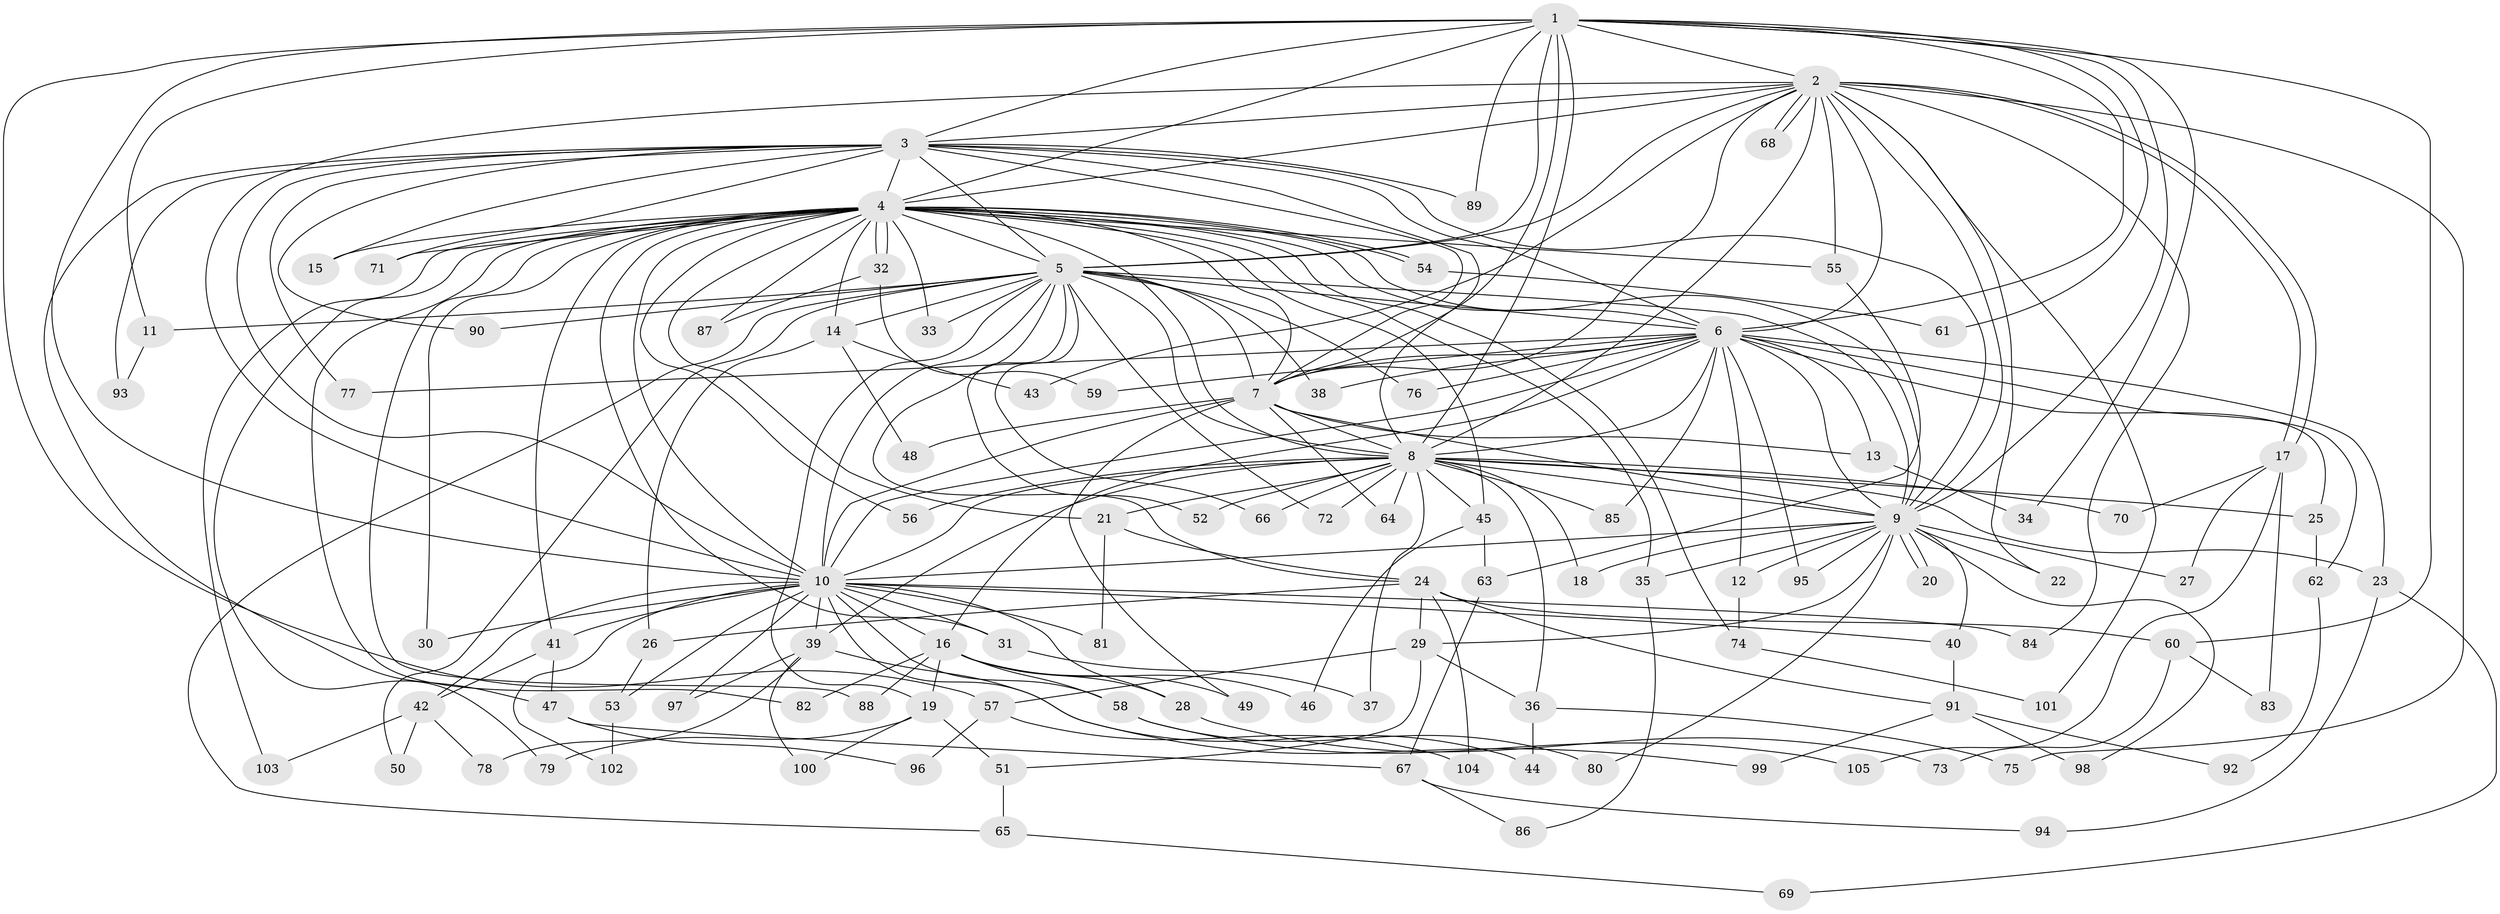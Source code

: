 // Generated by graph-tools (version 1.1) at 2025/14/03/09/25 04:14:09]
// undirected, 105 vertices, 235 edges
graph export_dot {
graph [start="1"]
  node [color=gray90,style=filled];
  1;
  2;
  3;
  4;
  5;
  6;
  7;
  8;
  9;
  10;
  11;
  12;
  13;
  14;
  15;
  16;
  17;
  18;
  19;
  20;
  21;
  22;
  23;
  24;
  25;
  26;
  27;
  28;
  29;
  30;
  31;
  32;
  33;
  34;
  35;
  36;
  37;
  38;
  39;
  40;
  41;
  42;
  43;
  44;
  45;
  46;
  47;
  48;
  49;
  50;
  51;
  52;
  53;
  54;
  55;
  56;
  57;
  58;
  59;
  60;
  61;
  62;
  63;
  64;
  65;
  66;
  67;
  68;
  69;
  70;
  71;
  72;
  73;
  74;
  75;
  76;
  77;
  78;
  79;
  80;
  81;
  82;
  83;
  84;
  85;
  86;
  87;
  88;
  89;
  90;
  91;
  92;
  93;
  94;
  95;
  96;
  97;
  98;
  99;
  100;
  101;
  102;
  103;
  104;
  105;
  1 -- 2;
  1 -- 3;
  1 -- 4;
  1 -- 5;
  1 -- 6;
  1 -- 7;
  1 -- 8;
  1 -- 9;
  1 -- 10;
  1 -- 11;
  1 -- 34;
  1 -- 57;
  1 -- 60;
  1 -- 61;
  1 -- 89;
  2 -- 3;
  2 -- 4;
  2 -- 5;
  2 -- 6;
  2 -- 7;
  2 -- 8;
  2 -- 9;
  2 -- 10;
  2 -- 17;
  2 -- 17;
  2 -- 22;
  2 -- 43;
  2 -- 55;
  2 -- 68;
  2 -- 68;
  2 -- 75;
  2 -- 84;
  2 -- 101;
  3 -- 4;
  3 -- 5;
  3 -- 6;
  3 -- 7;
  3 -- 8;
  3 -- 9;
  3 -- 10;
  3 -- 15;
  3 -- 47;
  3 -- 71;
  3 -- 77;
  3 -- 89;
  3 -- 90;
  3 -- 93;
  4 -- 5;
  4 -- 6;
  4 -- 7;
  4 -- 8;
  4 -- 9;
  4 -- 10;
  4 -- 14;
  4 -- 15;
  4 -- 21;
  4 -- 30;
  4 -- 31;
  4 -- 32;
  4 -- 32;
  4 -- 33;
  4 -- 35;
  4 -- 41;
  4 -- 45;
  4 -- 54;
  4 -- 54;
  4 -- 55;
  4 -- 56;
  4 -- 71;
  4 -- 74;
  4 -- 79;
  4 -- 82;
  4 -- 87;
  4 -- 88;
  4 -- 103;
  5 -- 6;
  5 -- 7;
  5 -- 8;
  5 -- 9;
  5 -- 10;
  5 -- 11;
  5 -- 14;
  5 -- 19;
  5 -- 24;
  5 -- 33;
  5 -- 38;
  5 -- 50;
  5 -- 52;
  5 -- 65;
  5 -- 66;
  5 -- 72;
  5 -- 76;
  5 -- 90;
  6 -- 7;
  6 -- 8;
  6 -- 9;
  6 -- 10;
  6 -- 12;
  6 -- 13;
  6 -- 16;
  6 -- 23;
  6 -- 25;
  6 -- 38;
  6 -- 59;
  6 -- 62;
  6 -- 76;
  6 -- 77;
  6 -- 85;
  6 -- 95;
  7 -- 8;
  7 -- 9;
  7 -- 10;
  7 -- 13;
  7 -- 48;
  7 -- 49;
  7 -- 64;
  8 -- 9;
  8 -- 10;
  8 -- 18;
  8 -- 21;
  8 -- 23;
  8 -- 25;
  8 -- 36;
  8 -- 37;
  8 -- 39;
  8 -- 45;
  8 -- 52;
  8 -- 56;
  8 -- 64;
  8 -- 66;
  8 -- 70;
  8 -- 72;
  8 -- 85;
  9 -- 10;
  9 -- 12;
  9 -- 18;
  9 -- 20;
  9 -- 20;
  9 -- 22;
  9 -- 27;
  9 -- 29;
  9 -- 35;
  9 -- 40;
  9 -- 80;
  9 -- 95;
  9 -- 98;
  10 -- 16;
  10 -- 28;
  10 -- 30;
  10 -- 31;
  10 -- 39;
  10 -- 40;
  10 -- 41;
  10 -- 42;
  10 -- 44;
  10 -- 53;
  10 -- 58;
  10 -- 81;
  10 -- 84;
  10 -- 97;
  10 -- 102;
  11 -- 93;
  12 -- 74;
  13 -- 34;
  14 -- 26;
  14 -- 43;
  14 -- 48;
  16 -- 19;
  16 -- 28;
  16 -- 46;
  16 -- 49;
  16 -- 58;
  16 -- 82;
  16 -- 88;
  17 -- 27;
  17 -- 70;
  17 -- 83;
  17 -- 105;
  19 -- 51;
  19 -- 79;
  19 -- 100;
  21 -- 24;
  21 -- 81;
  23 -- 69;
  23 -- 94;
  24 -- 26;
  24 -- 29;
  24 -- 60;
  24 -- 91;
  24 -- 104;
  25 -- 62;
  26 -- 53;
  28 -- 73;
  29 -- 36;
  29 -- 51;
  29 -- 57;
  31 -- 37;
  32 -- 59;
  32 -- 87;
  35 -- 86;
  36 -- 44;
  36 -- 75;
  39 -- 78;
  39 -- 97;
  39 -- 99;
  39 -- 100;
  40 -- 91;
  41 -- 42;
  41 -- 47;
  42 -- 50;
  42 -- 78;
  42 -- 103;
  45 -- 46;
  45 -- 63;
  47 -- 67;
  47 -- 96;
  51 -- 65;
  53 -- 102;
  54 -- 61;
  55 -- 63;
  57 -- 96;
  57 -- 104;
  58 -- 80;
  58 -- 105;
  60 -- 73;
  60 -- 83;
  62 -- 92;
  63 -- 67;
  65 -- 69;
  67 -- 86;
  67 -- 94;
  74 -- 101;
  91 -- 92;
  91 -- 98;
  91 -- 99;
}

